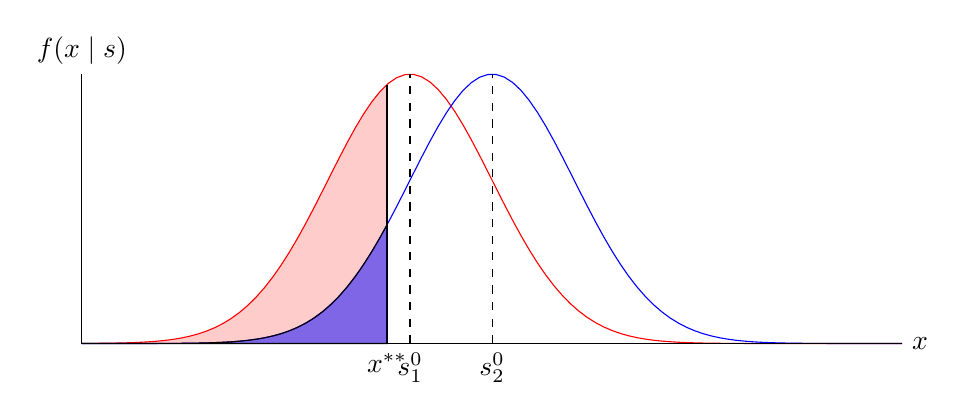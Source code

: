 \begin{tikzpicture}[
    declare function={ normal(\x,\u,\s) = 1/(\s*sqrt(2*pi))*exp(-pow((\x-\u),2)/(2*\s));
    },
]

\begin{axis}[
  no markers, domain=-2:8, samples=100,
  axis lines*=left,
  xlabel=$x$, ylabel=$f(x\mid s)$,
  every axis y label/.style={at={(ticklabel* cs:1)}, anchor=south,},
  every axis x label/.style={at=(current axis.right of origin),anchor=west},
  height=5cm, width=12cm,
  xtick=\empty, ytick=\empty,
  enlargelimits=false, clip=false, axis on top,
  grid = major
] % extend the axes a bit to the right and t

\addplot[mark=none, red]  {normal(x,2,1)};
\addplot[mark=none, blue] {normal(x,3,1)};
\pgfmathsetmacro\meanone{normal(2,2,1)}
\pgfmathsetmacro\meantwo{normal(3,3,1)}
%mean
\draw[dashed] (axis cs:2,0) -- (axis cs:2,\meanone);
\draw[dashed] (axis cs:3,0) -- (axis cs:3,\meantwo);
\node[below] at (axis cs:2,0){$s^0_1$};
\node[below] at (axis cs:3,0){$s^0_2$};

%power
\addplot+ [
    fill=red,
    fill opacity=0.2,
    draw=none,
    domain=-2:1.72,
    stack plots=y
] {normal(x,2,1)} \closedcycle;

% alpha value
\pgfmathsetmacro\alphaval{normal(1.72,2,1)}
\draw[solid] (axis cs:1.72,0) -- (axis cs:1.72,\alphaval);
\node[below] at (axis cs:1.72,0){$x^{**}$};
\addplot+[mark=none, domain=-2:1.72,
        fill=blue,
        fill opacity=0.5,
        area legend]  {normal(x,3,1)} \closedcycle;


\end{axis}
\end{tikzpicture}